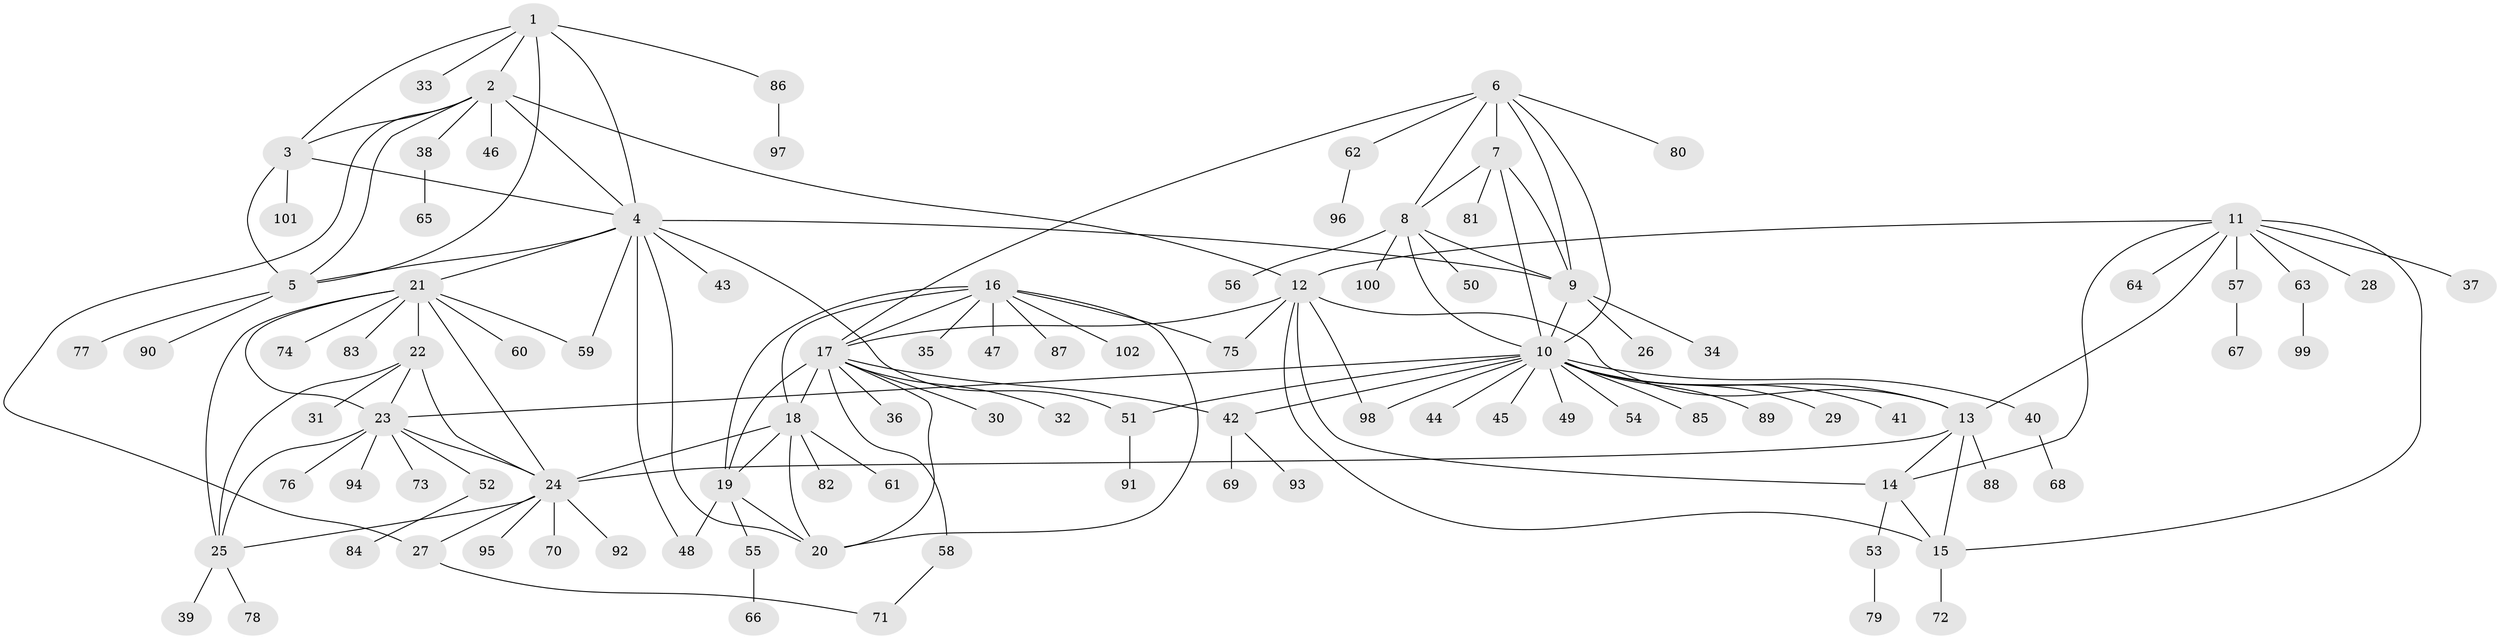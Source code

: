 // Generated by graph-tools (version 1.1) at 2025/26/03/09/25 03:26:41]
// undirected, 102 vertices, 145 edges
graph export_dot {
graph [start="1"]
  node [color=gray90,style=filled];
  1;
  2;
  3;
  4;
  5;
  6;
  7;
  8;
  9;
  10;
  11;
  12;
  13;
  14;
  15;
  16;
  17;
  18;
  19;
  20;
  21;
  22;
  23;
  24;
  25;
  26;
  27;
  28;
  29;
  30;
  31;
  32;
  33;
  34;
  35;
  36;
  37;
  38;
  39;
  40;
  41;
  42;
  43;
  44;
  45;
  46;
  47;
  48;
  49;
  50;
  51;
  52;
  53;
  54;
  55;
  56;
  57;
  58;
  59;
  60;
  61;
  62;
  63;
  64;
  65;
  66;
  67;
  68;
  69;
  70;
  71;
  72;
  73;
  74;
  75;
  76;
  77;
  78;
  79;
  80;
  81;
  82;
  83;
  84;
  85;
  86;
  87;
  88;
  89;
  90;
  91;
  92;
  93;
  94;
  95;
  96;
  97;
  98;
  99;
  100;
  101;
  102;
  1 -- 2;
  1 -- 3;
  1 -- 4;
  1 -- 5;
  1 -- 33;
  1 -- 86;
  2 -- 3;
  2 -- 4;
  2 -- 5;
  2 -- 12;
  2 -- 27;
  2 -- 38;
  2 -- 46;
  3 -- 4;
  3 -- 5;
  3 -- 101;
  4 -- 5;
  4 -- 9;
  4 -- 20;
  4 -- 21;
  4 -- 43;
  4 -- 48;
  4 -- 51;
  4 -- 59;
  5 -- 77;
  5 -- 90;
  6 -- 7;
  6 -- 8;
  6 -- 9;
  6 -- 10;
  6 -- 17;
  6 -- 62;
  6 -- 80;
  7 -- 8;
  7 -- 9;
  7 -- 10;
  7 -- 81;
  8 -- 9;
  8 -- 10;
  8 -- 50;
  8 -- 56;
  8 -- 100;
  9 -- 10;
  9 -- 26;
  9 -- 34;
  10 -- 13;
  10 -- 23;
  10 -- 29;
  10 -- 40;
  10 -- 41;
  10 -- 42;
  10 -- 44;
  10 -- 45;
  10 -- 49;
  10 -- 51;
  10 -- 54;
  10 -- 85;
  10 -- 89;
  10 -- 98;
  11 -- 12;
  11 -- 13;
  11 -- 14;
  11 -- 15;
  11 -- 28;
  11 -- 37;
  11 -- 57;
  11 -- 63;
  11 -- 64;
  12 -- 13;
  12 -- 14;
  12 -- 15;
  12 -- 17;
  12 -- 75;
  12 -- 98;
  13 -- 14;
  13 -- 15;
  13 -- 24;
  13 -- 88;
  14 -- 15;
  14 -- 53;
  15 -- 72;
  16 -- 17;
  16 -- 18;
  16 -- 19;
  16 -- 20;
  16 -- 35;
  16 -- 47;
  16 -- 75;
  16 -- 87;
  16 -- 102;
  17 -- 18;
  17 -- 19;
  17 -- 20;
  17 -- 30;
  17 -- 32;
  17 -- 36;
  17 -- 42;
  17 -- 58;
  18 -- 19;
  18 -- 20;
  18 -- 24;
  18 -- 61;
  18 -- 82;
  19 -- 20;
  19 -- 48;
  19 -- 55;
  21 -- 22;
  21 -- 23;
  21 -- 24;
  21 -- 25;
  21 -- 59;
  21 -- 60;
  21 -- 74;
  21 -- 83;
  22 -- 23;
  22 -- 24;
  22 -- 25;
  22 -- 31;
  23 -- 24;
  23 -- 25;
  23 -- 52;
  23 -- 73;
  23 -- 76;
  23 -- 94;
  24 -- 25;
  24 -- 27;
  24 -- 70;
  24 -- 92;
  24 -- 95;
  25 -- 39;
  25 -- 78;
  27 -- 71;
  38 -- 65;
  40 -- 68;
  42 -- 69;
  42 -- 93;
  51 -- 91;
  52 -- 84;
  53 -- 79;
  55 -- 66;
  57 -- 67;
  58 -- 71;
  62 -- 96;
  63 -- 99;
  86 -- 97;
}
